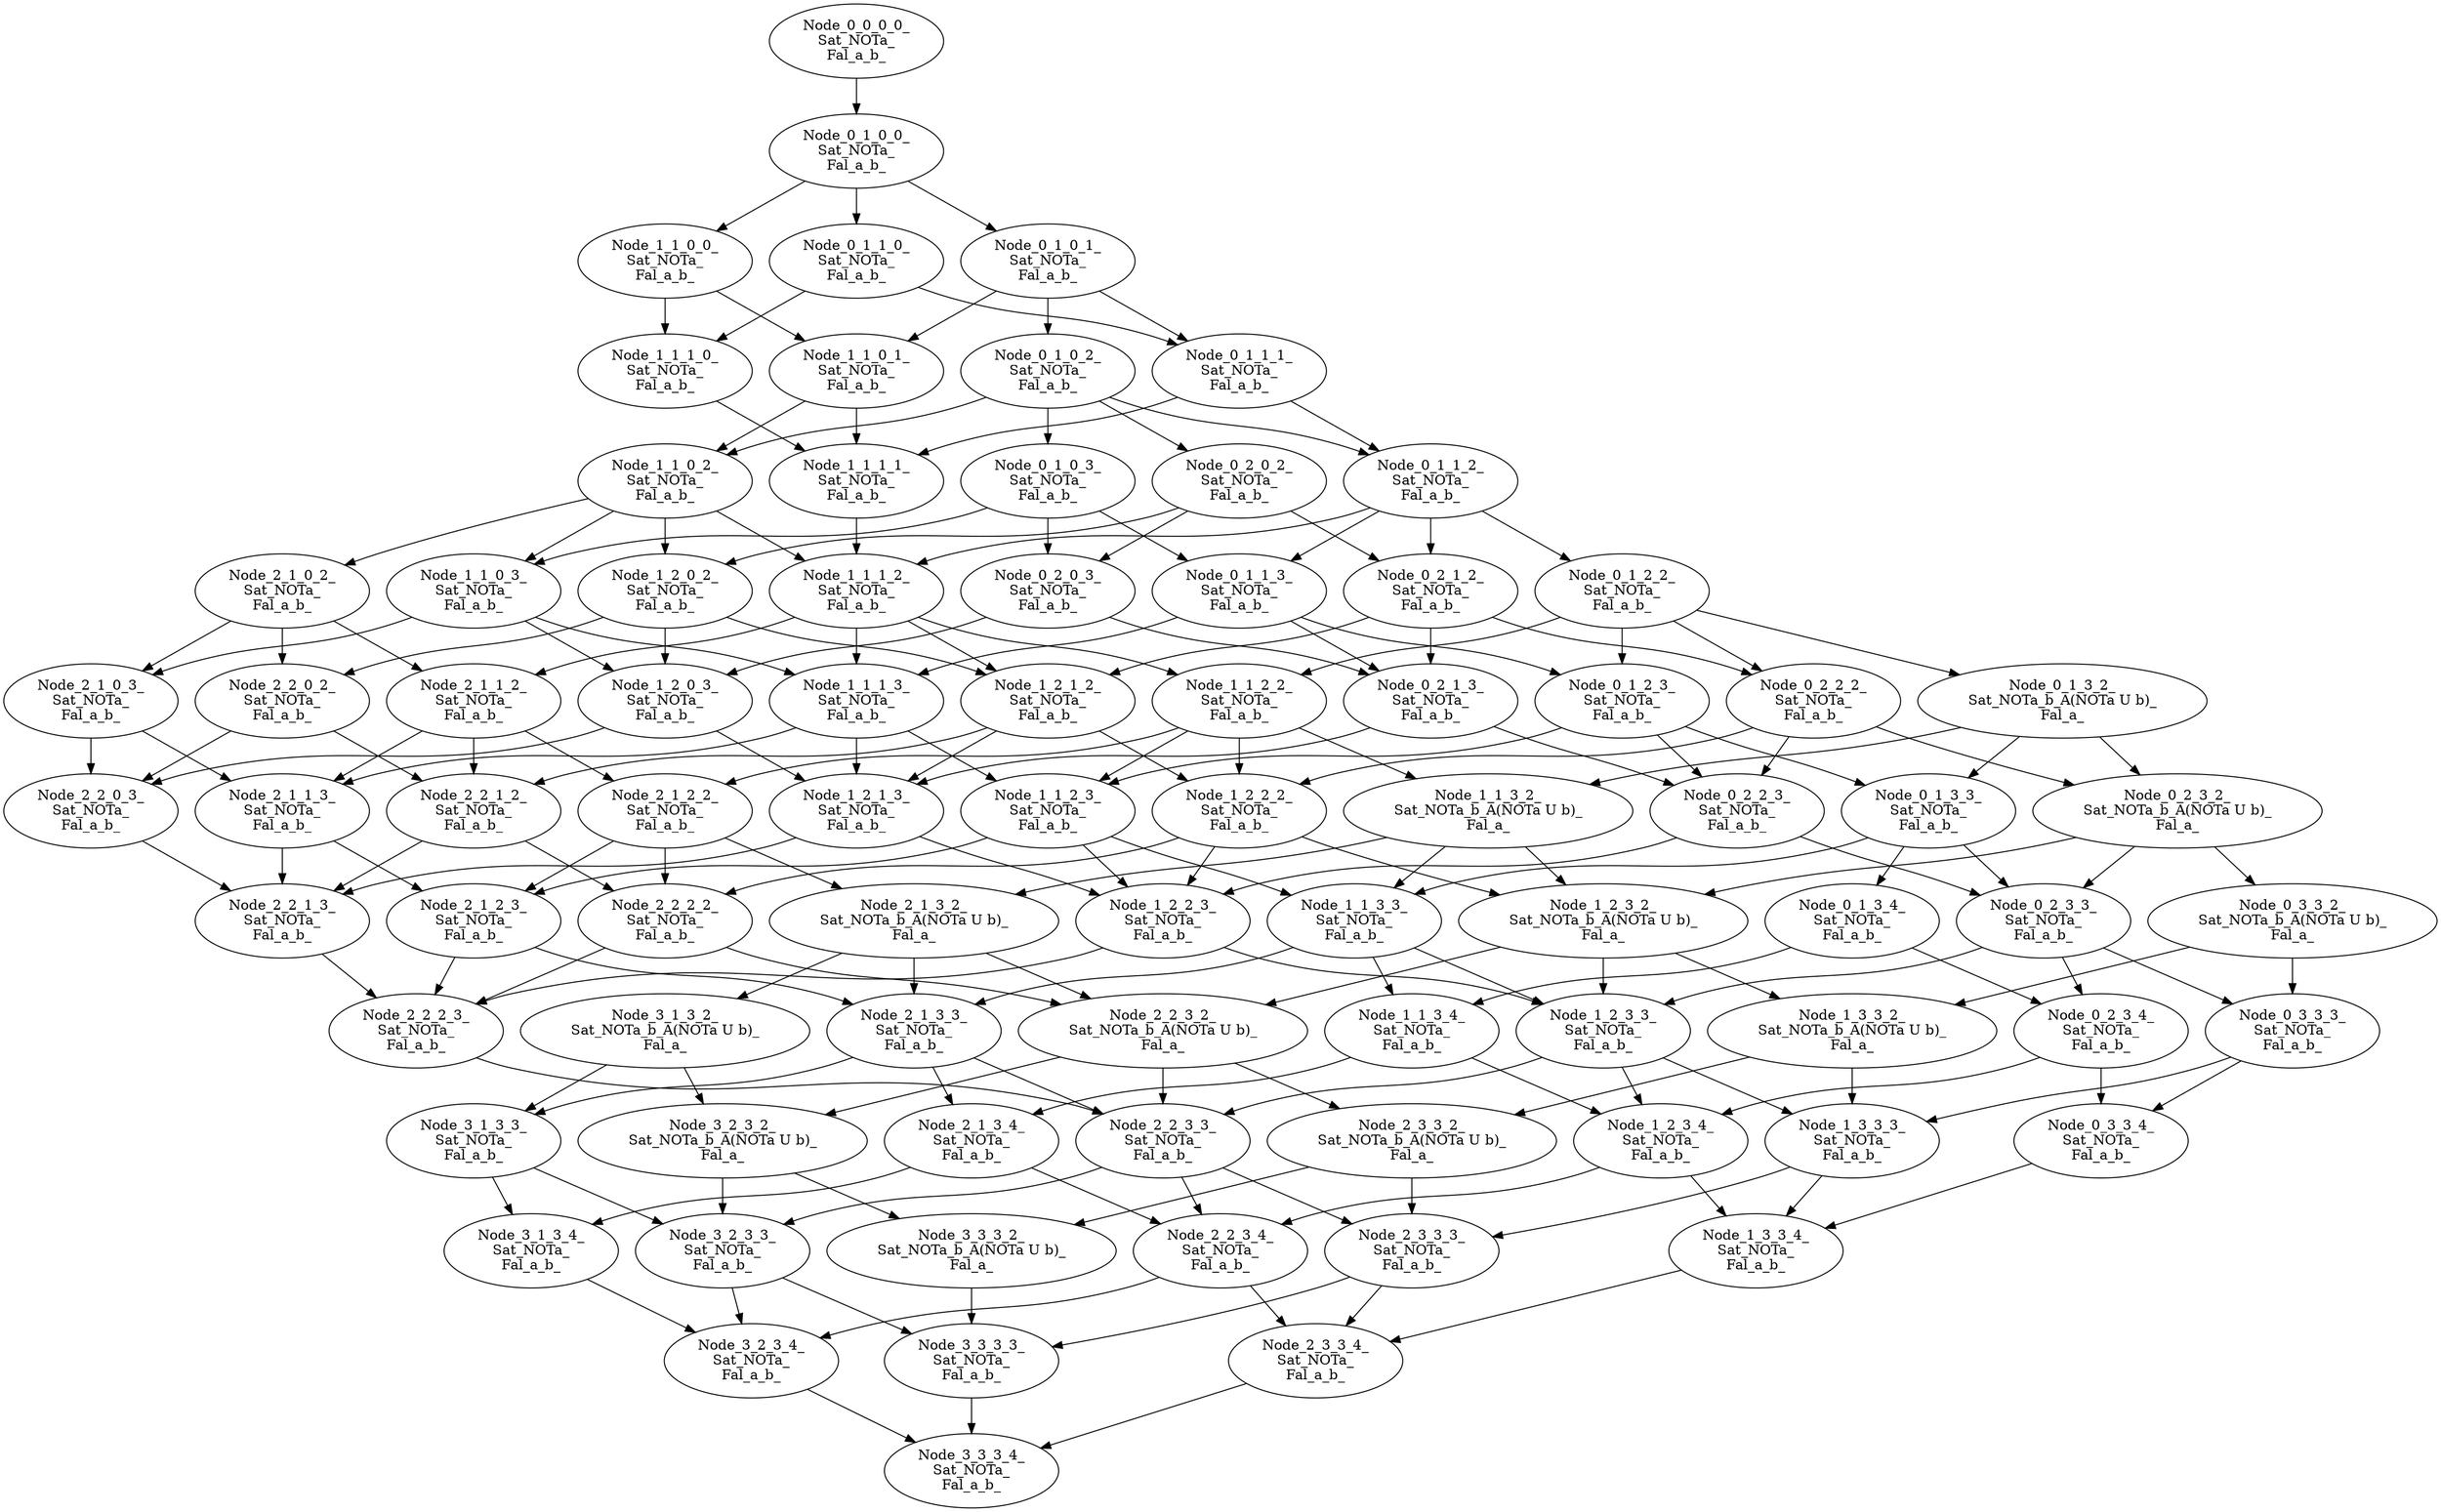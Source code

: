 digraph Check {
"Node_3_3_3_3_\nSat_NOTa_\nFal_a_b_"	 -> 	"Node_3_3_3_4_\nSat_NOTa_\nFal_a_b_";
"Node_2_3_3_4_\nSat_NOTa_\nFal_a_b_"	 -> 	"Node_3_3_3_4_\nSat_NOTa_\nFal_a_b_";
"Node_3_2_3_4_\nSat_NOTa_\nFal_a_b_"	 -> 	"Node_3_3_3_4_\nSat_NOTa_\nFal_a_b_";
"Node_3_2_3_3_\nSat_NOTa_\nFal_a_b_"	 -> 	"Node_3_3_3_3_\nSat_NOTa_\nFal_a_b_";
"Node_2_3_3_3_\nSat_NOTa_\nFal_a_b_"	 -> 	"Node_3_3_3_3_\nSat_NOTa_\nFal_a_b_";
"Node_3_3_3_2_\nSat_NOTa_b_A(NOTa U b)_\nFal_a_"	 -> 	"Node_3_3_3_3_\nSat_NOTa_\nFal_a_b_";
"Node_2_3_3_3_\nSat_NOTa_\nFal_a_b_"	 -> 	"Node_2_3_3_4_\nSat_NOTa_\nFal_a_b_";
"Node_1_3_3_4_\nSat_NOTa_\nFal_a_b_"	 -> 	"Node_2_3_3_4_\nSat_NOTa_\nFal_a_b_";
"Node_2_2_3_4_\nSat_NOTa_\nFal_a_b_"	 -> 	"Node_2_3_3_4_\nSat_NOTa_\nFal_a_b_";
"Node_3_2_3_3_\nSat_NOTa_\nFal_a_b_"	 -> 	"Node_3_2_3_4_\nSat_NOTa_\nFal_a_b_";
"Node_2_2_3_4_\nSat_NOTa_\nFal_a_b_"	 -> 	"Node_3_2_3_4_\nSat_NOTa_\nFal_a_b_";
"Node_3_1_3_4_\nSat_NOTa_\nFal_a_b_"	 -> 	"Node_3_2_3_4_\nSat_NOTa_\nFal_a_b_";
"Node_2_2_3_3_\nSat_NOTa_\nFal_a_b_"	 -> 	"Node_3_2_3_3_\nSat_NOTa_\nFal_a_b_";
"Node_3_1_3_3_\nSat_NOTa_\nFal_a_b_"	 -> 	"Node_3_2_3_3_\nSat_NOTa_\nFal_a_b_";
"Node_3_2_3_2_\nSat_NOTa_b_A(NOTa U b)_\nFal_a_"	 -> 	"Node_3_2_3_3_\nSat_NOTa_\nFal_a_b_";
"Node_2_2_3_3_\nSat_NOTa_\nFal_a_b_"	 -> 	"Node_2_3_3_3_\nSat_NOTa_\nFal_a_b_";
"Node_1_3_3_3_\nSat_NOTa_\nFal_a_b_"	 -> 	"Node_2_3_3_3_\nSat_NOTa_\nFal_a_b_";
"Node_2_3_3_2_\nSat_NOTa_b_A(NOTa U b)_\nFal_a_"	 -> 	"Node_2_3_3_3_\nSat_NOTa_\nFal_a_b_";
"Node_3_2_3_2_\nSat_NOTa_b_A(NOTa U b)_\nFal_a_"	 -> 	"Node_3_3_3_2_\nSat_NOTa_b_A(NOTa U b)_\nFal_a_";
"Node_2_3_3_2_\nSat_NOTa_b_A(NOTa U b)_\nFal_a_"	 -> 	"Node_3_3_3_2_\nSat_NOTa_b_A(NOTa U b)_\nFal_a_";
"Node_1_3_3_3_\nSat_NOTa_\nFal_a_b_"	 -> 	"Node_1_3_3_4_\nSat_NOTa_\nFal_a_b_";
"Node_0_3_3_4_\nSat_NOTa_\nFal_a_b_"	 -> 	"Node_1_3_3_4_\nSat_NOTa_\nFal_a_b_";
"Node_1_2_3_4_\nSat_NOTa_\nFal_a_b_"	 -> 	"Node_1_3_3_4_\nSat_NOTa_\nFal_a_b_";
"Node_2_2_3_3_\nSat_NOTa_\nFal_a_b_"	 -> 	"Node_2_2_3_4_\nSat_NOTa_\nFal_a_b_";
"Node_1_2_3_4_\nSat_NOTa_\nFal_a_b_"	 -> 	"Node_2_2_3_4_\nSat_NOTa_\nFal_a_b_";
"Node_2_1_3_4_\nSat_NOTa_\nFal_a_b_"	 -> 	"Node_2_2_3_4_\nSat_NOTa_\nFal_a_b_";
"Node_3_1_3_3_\nSat_NOTa_\nFal_a_b_"	 -> 	"Node_3_1_3_4_\nSat_NOTa_\nFal_a_b_";
"Node_2_1_3_4_\nSat_NOTa_\nFal_a_b_"	 -> 	"Node_3_1_3_4_\nSat_NOTa_\nFal_a_b_";
"Node_2_2_2_3_\nSat_NOTa_\nFal_a_b_"	 -> 	"Node_2_2_3_3_\nSat_NOTa_\nFal_a_b_";
"Node_1_2_3_3_\nSat_NOTa_\nFal_a_b_"	 -> 	"Node_2_2_3_3_\nSat_NOTa_\nFal_a_b_";
"Node_2_1_3_3_\nSat_NOTa_\nFal_a_b_"	 -> 	"Node_2_2_3_3_\nSat_NOTa_\nFal_a_b_";
"Node_2_2_3_2_\nSat_NOTa_b_A(NOTa U b)_\nFal_a_"	 -> 	"Node_2_2_3_3_\nSat_NOTa_\nFal_a_b_";
"Node_2_1_3_3_\nSat_NOTa_\nFal_a_b_"	 -> 	"Node_3_1_3_3_\nSat_NOTa_\nFal_a_b_";
"Node_3_1_3_2_\nSat_NOTa_b_A(NOTa U b)_\nFal_a_"	 -> 	"Node_3_1_3_3_\nSat_NOTa_\nFal_a_b_";
"Node_2_2_3_2_\nSat_NOTa_b_A(NOTa U b)_\nFal_a_"	 -> 	"Node_3_2_3_2_\nSat_NOTa_b_A(NOTa U b)_\nFal_a_";
"Node_3_1_3_2_\nSat_NOTa_b_A(NOTa U b)_\nFal_a_"	 -> 	"Node_3_2_3_2_\nSat_NOTa_b_A(NOTa U b)_\nFal_a_";
"Node_1_2_3_3_\nSat_NOTa_\nFal_a_b_"	 -> 	"Node_1_3_3_3_\nSat_NOTa_\nFal_a_b_";
"Node_0_3_3_3_\nSat_NOTa_\nFal_a_b_"	 -> 	"Node_1_3_3_3_\nSat_NOTa_\nFal_a_b_";
"Node_1_3_3_2_\nSat_NOTa_b_A(NOTa U b)_\nFal_a_"	 -> 	"Node_1_3_3_3_\nSat_NOTa_\nFal_a_b_";
"Node_2_2_3_2_\nSat_NOTa_b_A(NOTa U b)_\nFal_a_"	 -> 	"Node_2_3_3_2_\nSat_NOTa_b_A(NOTa U b)_\nFal_a_";
"Node_1_3_3_2_\nSat_NOTa_b_A(NOTa U b)_\nFal_a_"	 -> 	"Node_2_3_3_2_\nSat_NOTa_b_A(NOTa U b)_\nFal_a_";
"Node_0_3_3_3_\nSat_NOTa_\nFal_a_b_"	 -> 	"Node_0_3_3_4_\nSat_NOTa_\nFal_a_b_";
"Node_0_2_3_4_\nSat_NOTa_\nFal_a_b_"	 -> 	"Node_0_3_3_4_\nSat_NOTa_\nFal_a_b_";
"Node_1_2_3_3_\nSat_NOTa_\nFal_a_b_"	 -> 	"Node_1_2_3_4_\nSat_NOTa_\nFal_a_b_";
"Node_0_2_3_4_\nSat_NOTa_\nFal_a_b_"	 -> 	"Node_1_2_3_4_\nSat_NOTa_\nFal_a_b_";
"Node_1_1_3_4_\nSat_NOTa_\nFal_a_b_"	 -> 	"Node_1_2_3_4_\nSat_NOTa_\nFal_a_b_";
"Node_2_1_3_3_\nSat_NOTa_\nFal_a_b_"	 -> 	"Node_2_1_3_4_\nSat_NOTa_\nFal_a_b_";
"Node_1_1_3_4_\nSat_NOTa_\nFal_a_b_"	 -> 	"Node_2_1_3_4_\nSat_NOTa_\nFal_a_b_";
"Node_2_2_2_2_\nSat_NOTa_\nFal_a_b_"	 -> 	"Node_2_2_2_3_\nSat_NOTa_\nFal_a_b_";
"Node_1_2_2_3_\nSat_NOTa_\nFal_a_b_"	 -> 	"Node_2_2_2_3_\nSat_NOTa_\nFal_a_b_";
"Node_2_1_2_3_\nSat_NOTa_\nFal_a_b_"	 -> 	"Node_2_2_2_3_\nSat_NOTa_\nFal_a_b_";
"Node_2_2_1_3_\nSat_NOTa_\nFal_a_b_"	 -> 	"Node_2_2_2_3_\nSat_NOTa_\nFal_a_b_";
"Node_1_2_2_3_\nSat_NOTa_\nFal_a_b_"	 -> 	"Node_1_2_3_3_\nSat_NOTa_\nFal_a_b_";
"Node_0_2_3_3_\nSat_NOTa_\nFal_a_b_"	 -> 	"Node_1_2_3_3_\nSat_NOTa_\nFal_a_b_";
"Node_1_1_3_3_\nSat_NOTa_\nFal_a_b_"	 -> 	"Node_1_2_3_3_\nSat_NOTa_\nFal_a_b_";
"Node_1_2_3_2_\nSat_NOTa_b_A(NOTa U b)_\nFal_a_"	 -> 	"Node_1_2_3_3_\nSat_NOTa_\nFal_a_b_";
"Node_2_1_2_3_\nSat_NOTa_\nFal_a_b_"	 -> 	"Node_2_1_3_3_\nSat_NOTa_\nFal_a_b_";
"Node_1_1_3_3_\nSat_NOTa_\nFal_a_b_"	 -> 	"Node_2_1_3_3_\nSat_NOTa_\nFal_a_b_";
"Node_2_1_3_2_\nSat_NOTa_b_A(NOTa U b)_\nFal_a_"	 -> 	"Node_2_1_3_3_\nSat_NOTa_\nFal_a_b_";
"Node_2_2_2_2_\nSat_NOTa_\nFal_a_b_"	 -> 	"Node_2_2_3_2_\nSat_NOTa_b_A(NOTa U b)_\nFal_a_";
"Node_1_2_3_2_\nSat_NOTa_b_A(NOTa U b)_\nFal_a_"	 -> 	"Node_2_2_3_2_\nSat_NOTa_b_A(NOTa U b)_\nFal_a_";
"Node_2_1_3_2_\nSat_NOTa_b_A(NOTa U b)_\nFal_a_"	 -> 	"Node_2_2_3_2_\nSat_NOTa_b_A(NOTa U b)_\nFal_a_";
"Node_2_1_3_2_\nSat_NOTa_b_A(NOTa U b)_\nFal_a_"	 -> 	"Node_3_1_3_2_\nSat_NOTa_b_A(NOTa U b)_\nFal_a_";
"Node_0_2_3_3_\nSat_NOTa_\nFal_a_b_"	 -> 	"Node_0_3_3_3_\nSat_NOTa_\nFal_a_b_";
"Node_0_3_3_2_\nSat_NOTa_b_A(NOTa U b)_\nFal_a_"	 -> 	"Node_0_3_3_3_\nSat_NOTa_\nFal_a_b_";
"Node_1_2_3_2_\nSat_NOTa_b_A(NOTa U b)_\nFal_a_"	 -> 	"Node_1_3_3_2_\nSat_NOTa_b_A(NOTa U b)_\nFal_a_";
"Node_0_3_3_2_\nSat_NOTa_b_A(NOTa U b)_\nFal_a_"	 -> 	"Node_1_3_3_2_\nSat_NOTa_b_A(NOTa U b)_\nFal_a_";
"Node_0_2_3_3_\nSat_NOTa_\nFal_a_b_"	 -> 	"Node_0_2_3_4_\nSat_NOTa_\nFal_a_b_";
"Node_0_1_3_4_\nSat_NOTa_\nFal_a_b_"	 -> 	"Node_0_2_3_4_\nSat_NOTa_\nFal_a_b_";
"Node_1_1_3_3_\nSat_NOTa_\nFal_a_b_"	 -> 	"Node_1_1_3_4_\nSat_NOTa_\nFal_a_b_";
"Node_0_1_3_4_\nSat_NOTa_\nFal_a_b_"	 -> 	"Node_1_1_3_4_\nSat_NOTa_\nFal_a_b_";
"Node_2_2_1_2_\nSat_NOTa_\nFal_a_b_"	 -> 	"Node_2_2_2_2_\nSat_NOTa_\nFal_a_b_";
"Node_1_2_2_2_\nSat_NOTa_\nFal_a_b_"	 -> 	"Node_2_2_2_2_\nSat_NOTa_\nFal_a_b_";
"Node_2_1_2_2_\nSat_NOTa_\nFal_a_b_"	 -> 	"Node_2_2_2_2_\nSat_NOTa_\nFal_a_b_";
"Node_1_2_2_2_\nSat_NOTa_\nFal_a_b_"	 -> 	"Node_1_2_2_3_\nSat_NOTa_\nFal_a_b_";
"Node_0_2_2_3_\nSat_NOTa_\nFal_a_b_"	 -> 	"Node_1_2_2_3_\nSat_NOTa_\nFal_a_b_";
"Node_1_1_2_3_\nSat_NOTa_\nFal_a_b_"	 -> 	"Node_1_2_2_3_\nSat_NOTa_\nFal_a_b_";
"Node_1_2_1_3_\nSat_NOTa_\nFal_a_b_"	 -> 	"Node_1_2_2_3_\nSat_NOTa_\nFal_a_b_";
"Node_2_1_2_2_\nSat_NOTa_\nFal_a_b_"	 -> 	"Node_2_1_2_3_\nSat_NOTa_\nFal_a_b_";
"Node_1_1_2_3_\nSat_NOTa_\nFal_a_b_"	 -> 	"Node_2_1_2_3_\nSat_NOTa_\nFal_a_b_";
"Node_2_1_1_3_\nSat_NOTa_\nFal_a_b_"	 -> 	"Node_2_1_2_3_\nSat_NOTa_\nFal_a_b_";
"Node_2_2_1_2_\nSat_NOTa_\nFal_a_b_"	 -> 	"Node_2_2_1_3_\nSat_NOTa_\nFal_a_b_";
"Node_1_2_1_3_\nSat_NOTa_\nFal_a_b_"	 -> 	"Node_2_2_1_3_\nSat_NOTa_\nFal_a_b_";
"Node_2_1_1_3_\nSat_NOTa_\nFal_a_b_"	 -> 	"Node_2_2_1_3_\nSat_NOTa_\nFal_a_b_";
"Node_2_2_0_3_\nSat_NOTa_\nFal_a_b_"	 -> 	"Node_2_2_1_3_\nSat_NOTa_\nFal_a_b_";
"Node_0_2_2_3_\nSat_NOTa_\nFal_a_b_"	 -> 	"Node_0_2_3_3_\nSat_NOTa_\nFal_a_b_";
"Node_0_1_3_3_\nSat_NOTa_\nFal_a_b_"	 -> 	"Node_0_2_3_3_\nSat_NOTa_\nFal_a_b_";
"Node_0_2_3_2_\nSat_NOTa_b_A(NOTa U b)_\nFal_a_"	 -> 	"Node_0_2_3_3_\nSat_NOTa_\nFal_a_b_";
"Node_1_1_2_3_\nSat_NOTa_\nFal_a_b_"	 -> 	"Node_1_1_3_3_\nSat_NOTa_\nFal_a_b_";
"Node_0_1_3_3_\nSat_NOTa_\nFal_a_b_"	 -> 	"Node_1_1_3_3_\nSat_NOTa_\nFal_a_b_";
"Node_1_1_3_2_\nSat_NOTa_b_A(NOTa U b)_\nFal_a_"	 -> 	"Node_1_1_3_3_\nSat_NOTa_\nFal_a_b_";
"Node_1_2_2_2_\nSat_NOTa_\nFal_a_b_"	 -> 	"Node_1_2_3_2_\nSat_NOTa_b_A(NOTa U b)_\nFal_a_";
"Node_0_2_3_2_\nSat_NOTa_b_A(NOTa U b)_\nFal_a_"	 -> 	"Node_1_2_3_2_\nSat_NOTa_b_A(NOTa U b)_\nFal_a_";
"Node_1_1_3_2_\nSat_NOTa_b_A(NOTa U b)_\nFal_a_"	 -> 	"Node_1_2_3_2_\nSat_NOTa_b_A(NOTa U b)_\nFal_a_";
"Node_2_1_2_2_\nSat_NOTa_\nFal_a_b_"	 -> 	"Node_2_1_3_2_\nSat_NOTa_b_A(NOTa U b)_\nFal_a_";
"Node_1_1_3_2_\nSat_NOTa_b_A(NOTa U b)_\nFal_a_"	 -> 	"Node_2_1_3_2_\nSat_NOTa_b_A(NOTa U b)_\nFal_a_";
"Node_0_2_3_2_\nSat_NOTa_b_A(NOTa U b)_\nFal_a_"	 -> 	"Node_0_3_3_2_\nSat_NOTa_b_A(NOTa U b)_\nFal_a_";
"Node_0_1_3_3_\nSat_NOTa_\nFal_a_b_"	 -> 	"Node_0_1_3_4_\nSat_NOTa_\nFal_a_b_";
"Node_2_1_1_2_\nSat_NOTa_\nFal_a_b_"	 -> 	"Node_2_2_1_2_\nSat_NOTa_\nFal_a_b_";
"Node_1_2_1_2_\nSat_NOTa_\nFal_a_b_"	 -> 	"Node_2_2_1_2_\nSat_NOTa_\nFal_a_b_";
"Node_2_2_0_2_\nSat_NOTa_\nFal_a_b_"	 -> 	"Node_2_2_1_2_\nSat_NOTa_\nFal_a_b_";
"Node_1_2_1_2_\nSat_NOTa_\nFal_a_b_"	 -> 	"Node_1_2_2_2_\nSat_NOTa_\nFal_a_b_";
"Node_0_2_2_2_\nSat_NOTa_\nFal_a_b_"	 -> 	"Node_1_2_2_2_\nSat_NOTa_\nFal_a_b_";
"Node_1_1_2_2_\nSat_NOTa_\nFal_a_b_"	 -> 	"Node_1_2_2_2_\nSat_NOTa_\nFal_a_b_";
"Node_2_1_1_2_\nSat_NOTa_\nFal_a_b_"	 -> 	"Node_2_1_2_2_\nSat_NOTa_\nFal_a_b_";
"Node_1_1_2_2_\nSat_NOTa_\nFal_a_b_"	 -> 	"Node_2_1_2_2_\nSat_NOTa_\nFal_a_b_";
"Node_0_2_2_2_\nSat_NOTa_\nFal_a_b_"	 -> 	"Node_0_2_2_3_\nSat_NOTa_\nFal_a_b_";
"Node_0_1_2_3_\nSat_NOTa_\nFal_a_b_"	 -> 	"Node_0_2_2_3_\nSat_NOTa_\nFal_a_b_";
"Node_0_2_1_3_\nSat_NOTa_\nFal_a_b_"	 -> 	"Node_0_2_2_3_\nSat_NOTa_\nFal_a_b_";
"Node_1_1_2_2_\nSat_NOTa_\nFal_a_b_"	 -> 	"Node_1_1_2_3_\nSat_NOTa_\nFal_a_b_";
"Node_0_1_2_3_\nSat_NOTa_\nFal_a_b_"	 -> 	"Node_1_1_2_3_\nSat_NOTa_\nFal_a_b_";
"Node_1_1_1_3_\nSat_NOTa_\nFal_a_b_"	 -> 	"Node_1_1_2_3_\nSat_NOTa_\nFal_a_b_";
"Node_1_2_1_2_\nSat_NOTa_\nFal_a_b_"	 -> 	"Node_1_2_1_3_\nSat_NOTa_\nFal_a_b_";
"Node_0_2_1_3_\nSat_NOTa_\nFal_a_b_"	 -> 	"Node_1_2_1_3_\nSat_NOTa_\nFal_a_b_";
"Node_1_1_1_3_\nSat_NOTa_\nFal_a_b_"	 -> 	"Node_1_2_1_3_\nSat_NOTa_\nFal_a_b_";
"Node_1_2_0_3_\nSat_NOTa_\nFal_a_b_"	 -> 	"Node_1_2_1_3_\nSat_NOTa_\nFal_a_b_";
"Node_2_1_1_2_\nSat_NOTa_\nFal_a_b_"	 -> 	"Node_2_1_1_3_\nSat_NOTa_\nFal_a_b_";
"Node_1_1_1_3_\nSat_NOTa_\nFal_a_b_"	 -> 	"Node_2_1_1_3_\nSat_NOTa_\nFal_a_b_";
"Node_2_1_0_3_\nSat_NOTa_\nFal_a_b_"	 -> 	"Node_2_1_1_3_\nSat_NOTa_\nFal_a_b_";
"Node_2_2_0_2_\nSat_NOTa_\nFal_a_b_"	 -> 	"Node_2_2_0_3_\nSat_NOTa_\nFal_a_b_";
"Node_1_2_0_3_\nSat_NOTa_\nFal_a_b_"	 -> 	"Node_2_2_0_3_\nSat_NOTa_\nFal_a_b_";
"Node_2_1_0_3_\nSat_NOTa_\nFal_a_b_"	 -> 	"Node_2_2_0_3_\nSat_NOTa_\nFal_a_b_";
"Node_0_1_2_3_\nSat_NOTa_\nFal_a_b_"	 -> 	"Node_0_1_3_3_\nSat_NOTa_\nFal_a_b_";
"Node_0_1_3_2_\nSat_NOTa_b_A(NOTa U b)_\nFal_a_"	 -> 	"Node_0_1_3_3_\nSat_NOTa_\nFal_a_b_";
"Node_0_2_2_2_\nSat_NOTa_\nFal_a_b_"	 -> 	"Node_0_2_3_2_\nSat_NOTa_b_A(NOTa U b)_\nFal_a_";
"Node_0_1_3_2_\nSat_NOTa_b_A(NOTa U b)_\nFal_a_"	 -> 	"Node_0_2_3_2_\nSat_NOTa_b_A(NOTa U b)_\nFal_a_";
"Node_1_1_2_2_\nSat_NOTa_\nFal_a_b_"	 -> 	"Node_1_1_3_2_\nSat_NOTa_b_A(NOTa U b)_\nFal_a_";
"Node_0_1_3_2_\nSat_NOTa_b_A(NOTa U b)_\nFal_a_"	 -> 	"Node_1_1_3_2_\nSat_NOTa_b_A(NOTa U b)_\nFal_a_";
"Node_1_1_1_2_\nSat_NOTa_\nFal_a_b_"	 -> 	"Node_2_1_1_2_\nSat_NOTa_\nFal_a_b_";
"Node_2_1_0_2_\nSat_NOTa_\nFal_a_b_"	 -> 	"Node_2_1_1_2_\nSat_NOTa_\nFal_a_b_";
"Node_1_1_1_2_\nSat_NOTa_\nFal_a_b_"	 -> 	"Node_1_2_1_2_\nSat_NOTa_\nFal_a_b_";
"Node_0_2_1_2_\nSat_NOTa_\nFal_a_b_"	 -> 	"Node_1_2_1_2_\nSat_NOTa_\nFal_a_b_";
"Node_1_2_0_2_\nSat_NOTa_\nFal_a_b_"	 -> 	"Node_1_2_1_2_\nSat_NOTa_\nFal_a_b_";
"Node_2_1_0_2_\nSat_NOTa_\nFal_a_b_"	 -> 	"Node_2_2_0_2_\nSat_NOTa_\nFal_a_b_";
"Node_1_2_0_2_\nSat_NOTa_\nFal_a_b_"	 -> 	"Node_2_2_0_2_\nSat_NOTa_\nFal_a_b_";
"Node_0_2_1_2_\nSat_NOTa_\nFal_a_b_"	 -> 	"Node_0_2_2_2_\nSat_NOTa_\nFal_a_b_";
"Node_0_1_2_2_\nSat_NOTa_\nFal_a_b_"	 -> 	"Node_0_2_2_2_\nSat_NOTa_\nFal_a_b_";
"Node_1_1_1_2_\nSat_NOTa_\nFal_a_b_"	 -> 	"Node_1_1_2_2_\nSat_NOTa_\nFal_a_b_";
"Node_0_1_2_2_\nSat_NOTa_\nFal_a_b_"	 -> 	"Node_1_1_2_2_\nSat_NOTa_\nFal_a_b_";
"Node_0_1_2_2_\nSat_NOTa_\nFal_a_b_"	 -> 	"Node_0_1_2_3_\nSat_NOTa_\nFal_a_b_";
"Node_0_1_1_3_\nSat_NOTa_\nFal_a_b_"	 -> 	"Node_0_1_2_3_\nSat_NOTa_\nFal_a_b_";
"Node_0_2_1_2_\nSat_NOTa_\nFal_a_b_"	 -> 	"Node_0_2_1_3_\nSat_NOTa_\nFal_a_b_";
"Node_0_1_1_3_\nSat_NOTa_\nFal_a_b_"	 -> 	"Node_0_2_1_3_\nSat_NOTa_\nFal_a_b_";
"Node_0_2_0_3_\nSat_NOTa_\nFal_a_b_"	 -> 	"Node_0_2_1_3_\nSat_NOTa_\nFal_a_b_";
"Node_1_1_1_2_\nSat_NOTa_\nFal_a_b_"	 -> 	"Node_1_1_1_3_\nSat_NOTa_\nFal_a_b_";
"Node_0_1_1_3_\nSat_NOTa_\nFal_a_b_"	 -> 	"Node_1_1_1_3_\nSat_NOTa_\nFal_a_b_";
"Node_1_1_0_3_\nSat_NOTa_\nFal_a_b_"	 -> 	"Node_1_1_1_3_\nSat_NOTa_\nFal_a_b_";
"Node_1_2_0_2_\nSat_NOTa_\nFal_a_b_"	 -> 	"Node_1_2_0_3_\nSat_NOTa_\nFal_a_b_";
"Node_0_2_0_3_\nSat_NOTa_\nFal_a_b_"	 -> 	"Node_1_2_0_3_\nSat_NOTa_\nFal_a_b_";
"Node_1_1_0_3_\nSat_NOTa_\nFal_a_b_"	 -> 	"Node_1_2_0_3_\nSat_NOTa_\nFal_a_b_";
"Node_2_1_0_2_\nSat_NOTa_\nFal_a_b_"	 -> 	"Node_2_1_0_3_\nSat_NOTa_\nFal_a_b_";
"Node_1_1_0_3_\nSat_NOTa_\nFal_a_b_"	 -> 	"Node_2_1_0_3_\nSat_NOTa_\nFal_a_b_";
"Node_0_1_2_2_\nSat_NOTa_\nFal_a_b_"	 -> 	"Node_0_1_3_2_\nSat_NOTa_b_A(NOTa U b)_\nFal_a_";
"Node_1_1_1_1_\nSat_NOTa_\nFal_a_b_"	 -> 	"Node_1_1_1_2_\nSat_NOTa_\nFal_a_b_";
"Node_0_1_1_2_\nSat_NOTa_\nFal_a_b_"	 -> 	"Node_1_1_1_2_\nSat_NOTa_\nFal_a_b_";
"Node_1_1_0_2_\nSat_NOTa_\nFal_a_b_"	 -> 	"Node_1_1_1_2_\nSat_NOTa_\nFal_a_b_";
"Node_1_1_0_2_\nSat_NOTa_\nFal_a_b_"	 -> 	"Node_2_1_0_2_\nSat_NOTa_\nFal_a_b_";
"Node_0_1_1_2_\nSat_NOTa_\nFal_a_b_"	 -> 	"Node_0_2_1_2_\nSat_NOTa_\nFal_a_b_";
"Node_0_2_0_2_\nSat_NOTa_\nFal_a_b_"	 -> 	"Node_0_2_1_2_\nSat_NOTa_\nFal_a_b_";
"Node_1_1_0_2_\nSat_NOTa_\nFal_a_b_"	 -> 	"Node_1_2_0_2_\nSat_NOTa_\nFal_a_b_";
"Node_0_2_0_2_\nSat_NOTa_\nFal_a_b_"	 -> 	"Node_1_2_0_2_\nSat_NOTa_\nFal_a_b_";
"Node_0_1_1_2_\nSat_NOTa_\nFal_a_b_"	 -> 	"Node_0_1_2_2_\nSat_NOTa_\nFal_a_b_";
"Node_0_1_1_2_\nSat_NOTa_\nFal_a_b_"	 -> 	"Node_0_1_1_3_\nSat_NOTa_\nFal_a_b_";
"Node_0_1_0_3_\nSat_NOTa_\nFal_a_b_"	 -> 	"Node_0_1_1_3_\nSat_NOTa_\nFal_a_b_";
"Node_0_2_0_2_\nSat_NOTa_\nFal_a_b_"	 -> 	"Node_0_2_0_3_\nSat_NOTa_\nFal_a_b_";
"Node_0_1_0_3_\nSat_NOTa_\nFal_a_b_"	 -> 	"Node_0_2_0_3_\nSat_NOTa_\nFal_a_b_";
"Node_1_1_0_2_\nSat_NOTa_\nFal_a_b_"	 -> 	"Node_1_1_0_3_\nSat_NOTa_\nFal_a_b_";
"Node_0_1_0_3_\nSat_NOTa_\nFal_a_b_"	 -> 	"Node_1_1_0_3_\nSat_NOTa_\nFal_a_b_";
"Node_1_1_1_0_\nSat_NOTa_\nFal_a_b_"	 -> 	"Node_1_1_1_1_\nSat_NOTa_\nFal_a_b_";
"Node_0_1_1_1_\nSat_NOTa_\nFal_a_b_"	 -> 	"Node_1_1_1_1_\nSat_NOTa_\nFal_a_b_";
"Node_1_1_0_1_\nSat_NOTa_\nFal_a_b_"	 -> 	"Node_1_1_1_1_\nSat_NOTa_\nFal_a_b_";
"Node_0_1_1_1_\nSat_NOTa_\nFal_a_b_"	 -> 	"Node_0_1_1_2_\nSat_NOTa_\nFal_a_b_";
"Node_0_1_0_2_\nSat_NOTa_\nFal_a_b_"	 -> 	"Node_0_1_1_2_\nSat_NOTa_\nFal_a_b_";
"Node_1_1_0_1_\nSat_NOTa_\nFal_a_b_"	 -> 	"Node_1_1_0_2_\nSat_NOTa_\nFal_a_b_";
"Node_0_1_0_2_\nSat_NOTa_\nFal_a_b_"	 -> 	"Node_1_1_0_2_\nSat_NOTa_\nFal_a_b_";
"Node_0_1_0_2_\nSat_NOTa_\nFal_a_b_"	 -> 	"Node_0_2_0_2_\nSat_NOTa_\nFal_a_b_";
"Node_0_1_0_2_\nSat_NOTa_\nFal_a_b_"	 -> 	"Node_0_1_0_3_\nSat_NOTa_\nFal_a_b_";
"Node_1_1_0_0_\nSat_NOTa_\nFal_a_b_"	 -> 	"Node_1_1_1_0_\nSat_NOTa_\nFal_a_b_";
"Node_0_1_1_0_\nSat_NOTa_\nFal_a_b_"	 -> 	"Node_1_1_1_0_\nSat_NOTa_\nFal_a_b_";
"Node_0_1_1_0_\nSat_NOTa_\nFal_a_b_"	 -> 	"Node_0_1_1_1_\nSat_NOTa_\nFal_a_b_";
"Node_0_1_0_1_\nSat_NOTa_\nFal_a_b_"	 -> 	"Node_0_1_1_1_\nSat_NOTa_\nFal_a_b_";
"Node_1_1_0_0_\nSat_NOTa_\nFal_a_b_"	 -> 	"Node_1_1_0_1_\nSat_NOTa_\nFal_a_b_";
"Node_0_1_0_1_\nSat_NOTa_\nFal_a_b_"	 -> 	"Node_1_1_0_1_\nSat_NOTa_\nFal_a_b_";
"Node_0_1_0_1_\nSat_NOTa_\nFal_a_b_"	 -> 	"Node_0_1_0_2_\nSat_NOTa_\nFal_a_b_";
"Node_0_1_0_0_\nSat_NOTa_\nFal_a_b_"	 -> 	"Node_1_1_0_0_\nSat_NOTa_\nFal_a_b_";
"Node_0_1_0_0_\nSat_NOTa_\nFal_a_b_"	 -> 	"Node_0_1_1_0_\nSat_NOTa_\nFal_a_b_";
"Node_0_1_0_0_\nSat_NOTa_\nFal_a_b_"	 -> 	"Node_0_1_0_1_\nSat_NOTa_\nFal_a_b_";
"Node_0_0_0_0_\nSat_NOTa_\nFal_a_b_"	 -> 	"Node_0_1_0_0_\nSat_NOTa_\nFal_a_b_";
}
